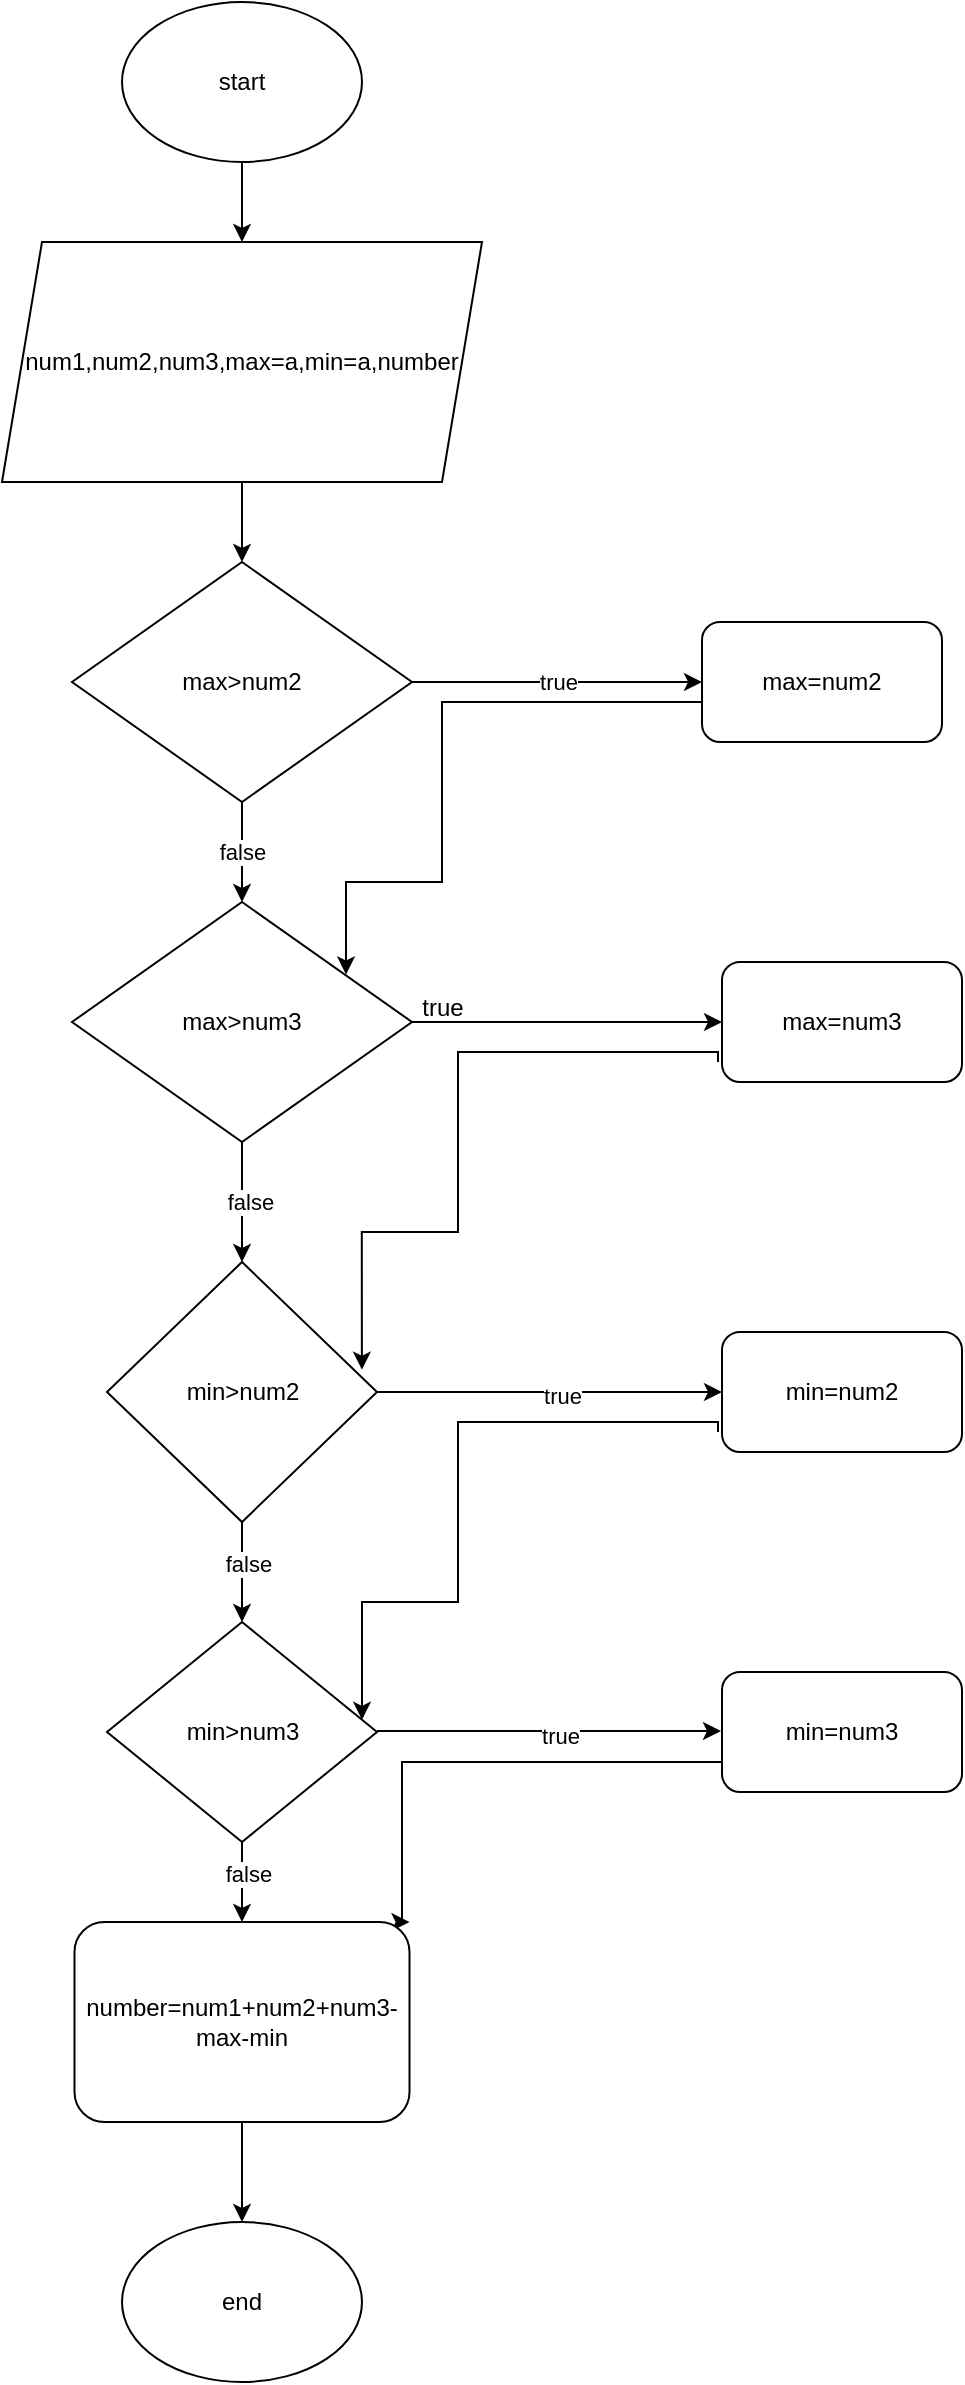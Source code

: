 <mxfile version="22.0.3" type="device">
  <diagram id="C5RBs43oDa-KdzZeNtuy" name="Page-1">
    <mxGraphModel dx="1036" dy="606" grid="1" gridSize="10" guides="1" tooltips="1" connect="1" arrows="1" fold="1" page="1" pageScale="1" pageWidth="827" pageHeight="1169" math="0" shadow="0">
      <root>
        <mxCell id="WIyWlLk6GJQsqaUBKTNV-0" />
        <mxCell id="WIyWlLk6GJQsqaUBKTNV-1" parent="WIyWlLk6GJQsqaUBKTNV-0" />
        <mxCell id="MLnVwpXvPS_MH8pCmM1l-2" style="edgeStyle=orthogonalEdgeStyle;rounded=0;orthogonalLoop=1;jettySize=auto;html=1;" parent="WIyWlLk6GJQsqaUBKTNV-1" source="MLnVwpXvPS_MH8pCmM1l-0" target="MLnVwpXvPS_MH8pCmM1l-1" edge="1">
          <mxGeometry relative="1" as="geometry" />
        </mxCell>
        <mxCell id="MLnVwpXvPS_MH8pCmM1l-0" value="start" style="ellipse;whiteSpace=wrap;html=1;" parent="WIyWlLk6GJQsqaUBKTNV-1" vertex="1">
          <mxGeometry x="320" y="60" width="120" height="80" as="geometry" />
        </mxCell>
        <mxCell id="MLnVwpXvPS_MH8pCmM1l-4" style="edgeStyle=orthogonalEdgeStyle;rounded=0;orthogonalLoop=1;jettySize=auto;html=1;entryX=0.5;entryY=0;entryDx=0;entryDy=0;" parent="WIyWlLk6GJQsqaUBKTNV-1" source="MLnVwpXvPS_MH8pCmM1l-1" target="MLnVwpXvPS_MH8pCmM1l-3" edge="1">
          <mxGeometry relative="1" as="geometry" />
        </mxCell>
        <mxCell id="MLnVwpXvPS_MH8pCmM1l-1" value="num1,num2,num3,max=a,min=a,number" style="shape=parallelogram;perimeter=parallelogramPerimeter;whiteSpace=wrap;html=1;fixedSize=1;" parent="WIyWlLk6GJQsqaUBKTNV-1" vertex="1">
          <mxGeometry x="260" y="180" width="240" height="120" as="geometry" />
        </mxCell>
        <mxCell id="MLnVwpXvPS_MH8pCmM1l-8" value="true" style="edgeStyle=orthogonalEdgeStyle;rounded=0;orthogonalLoop=1;jettySize=auto;html=1;entryX=0;entryY=0.5;entryDx=0;entryDy=0;" parent="WIyWlLk6GJQsqaUBKTNV-1" source="MLnVwpXvPS_MH8pCmM1l-3" target="MLnVwpXvPS_MH8pCmM1l-7" edge="1">
          <mxGeometry relative="1" as="geometry" />
        </mxCell>
        <mxCell id="MLnVwpXvPS_MH8pCmM1l-14" value="false" style="edgeStyle=orthogonalEdgeStyle;rounded=0;orthogonalLoop=1;jettySize=auto;html=1;entryX=0.5;entryY=0;entryDx=0;entryDy=0;" parent="WIyWlLk6GJQsqaUBKTNV-1" source="MLnVwpXvPS_MH8pCmM1l-3" target="MLnVwpXvPS_MH8pCmM1l-5" edge="1">
          <mxGeometry relative="1" as="geometry" />
        </mxCell>
        <mxCell id="MLnVwpXvPS_MH8pCmM1l-3" value="max&amp;gt;num2" style="rhombus;whiteSpace=wrap;html=1;" parent="WIyWlLk6GJQsqaUBKTNV-1" vertex="1">
          <mxGeometry x="295" y="340" width="170" height="120" as="geometry" />
        </mxCell>
        <mxCell id="MLnVwpXvPS_MH8pCmM1l-21" style="edgeStyle=orthogonalEdgeStyle;rounded=0;orthogonalLoop=1;jettySize=auto;html=1;entryX=0.5;entryY=0;entryDx=0;entryDy=0;" parent="WIyWlLk6GJQsqaUBKTNV-1" source="MLnVwpXvPS_MH8pCmM1l-5" target="MLnVwpXvPS_MH8pCmM1l-20" edge="1">
          <mxGeometry relative="1" as="geometry" />
        </mxCell>
        <mxCell id="MLnVwpXvPS_MH8pCmM1l-30" value="false" style="edgeLabel;html=1;align=center;verticalAlign=middle;resizable=0;points=[];" parent="MLnVwpXvPS_MH8pCmM1l-21" vertex="1" connectable="0">
          <mxGeometry x="-0.015" y="4" relative="1" as="geometry">
            <mxPoint as="offset" />
          </mxGeometry>
        </mxCell>
        <mxCell id="GuWm_MDmoV0daN79UFI8-3" style="edgeStyle=orthogonalEdgeStyle;rounded=0;orthogonalLoop=1;jettySize=auto;html=1;exitX=1;exitY=0.5;exitDx=0;exitDy=0;entryX=0;entryY=0.5;entryDx=0;entryDy=0;" edge="1" parent="WIyWlLk6GJQsqaUBKTNV-1" source="MLnVwpXvPS_MH8pCmM1l-5" target="MLnVwpXvPS_MH8pCmM1l-17">
          <mxGeometry relative="1" as="geometry" />
        </mxCell>
        <mxCell id="MLnVwpXvPS_MH8pCmM1l-5" value="max&amp;gt;num3" style="rhombus;whiteSpace=wrap;html=1;" parent="WIyWlLk6GJQsqaUBKTNV-1" vertex="1">
          <mxGeometry x="295" y="510" width="170" height="120" as="geometry" />
        </mxCell>
        <mxCell id="GuWm_MDmoV0daN79UFI8-5" style="edgeStyle=orthogonalEdgeStyle;rounded=0;orthogonalLoop=1;jettySize=auto;html=1;exitX=0;exitY=0.75;exitDx=0;exitDy=0;entryX=0.806;entryY=0.302;entryDx=0;entryDy=0;entryPerimeter=0;" edge="1" parent="WIyWlLk6GJQsqaUBKTNV-1" source="MLnVwpXvPS_MH8pCmM1l-7" target="MLnVwpXvPS_MH8pCmM1l-5">
          <mxGeometry relative="1" as="geometry">
            <mxPoint x="430" y="500" as="targetPoint" />
            <Array as="points">
              <mxPoint x="610" y="410" />
              <mxPoint x="480" y="410" />
              <mxPoint x="480" y="500" />
              <mxPoint x="432" y="500" />
            </Array>
          </mxGeometry>
        </mxCell>
        <mxCell id="MLnVwpXvPS_MH8pCmM1l-7" value="max=num2" style="rounded=1;whiteSpace=wrap;html=1;" parent="WIyWlLk6GJQsqaUBKTNV-1" vertex="1">
          <mxGeometry x="610" y="370" width="120" height="60" as="geometry" />
        </mxCell>
        <mxCell id="MLnVwpXvPS_MH8pCmM1l-17" value="max=num3" style="rounded=1;whiteSpace=wrap;html=1;" parent="WIyWlLk6GJQsqaUBKTNV-1" vertex="1">
          <mxGeometry x="620" y="540" width="120" height="60" as="geometry" />
        </mxCell>
        <mxCell id="MLnVwpXvPS_MH8pCmM1l-24" style="edgeStyle=orthogonalEdgeStyle;rounded=0;orthogonalLoop=1;jettySize=auto;html=1;entryX=0;entryY=0.5;entryDx=0;entryDy=0;" parent="WIyWlLk6GJQsqaUBKTNV-1" source="MLnVwpXvPS_MH8pCmM1l-20" target="MLnVwpXvPS_MH8pCmM1l-23" edge="1">
          <mxGeometry relative="1" as="geometry" />
        </mxCell>
        <mxCell id="MLnVwpXvPS_MH8pCmM1l-25" value="true" style="edgeLabel;html=1;align=center;verticalAlign=middle;resizable=0;points=[];" parent="MLnVwpXvPS_MH8pCmM1l-24" vertex="1" connectable="0">
          <mxGeometry x="0.065" y="-2" relative="1" as="geometry">
            <mxPoint as="offset" />
          </mxGeometry>
        </mxCell>
        <mxCell id="MLnVwpXvPS_MH8pCmM1l-27" style="edgeStyle=orthogonalEdgeStyle;rounded=0;orthogonalLoop=1;jettySize=auto;html=1;entryX=0.5;entryY=0;entryDx=0;entryDy=0;" parent="WIyWlLk6GJQsqaUBKTNV-1" source="MLnVwpXvPS_MH8pCmM1l-20" target="MLnVwpXvPS_MH8pCmM1l-26" edge="1">
          <mxGeometry relative="1" as="geometry" />
        </mxCell>
        <mxCell id="MLnVwpXvPS_MH8pCmM1l-31" value="false" style="edgeLabel;html=1;align=center;verticalAlign=middle;resizable=0;points=[];" parent="MLnVwpXvPS_MH8pCmM1l-27" vertex="1" connectable="0">
          <mxGeometry x="-0.153" y="3" relative="1" as="geometry">
            <mxPoint as="offset" />
          </mxGeometry>
        </mxCell>
        <mxCell id="MLnVwpXvPS_MH8pCmM1l-20" value="min&amp;gt;num2" style="rhombus;whiteSpace=wrap;html=1;" parent="WIyWlLk6GJQsqaUBKTNV-1" vertex="1">
          <mxGeometry x="312.5" y="690" width="135" height="130" as="geometry" />
        </mxCell>
        <mxCell id="MLnVwpXvPS_MH8pCmM1l-23" value="min=num2" style="rounded=1;whiteSpace=wrap;html=1;" parent="WIyWlLk6GJQsqaUBKTNV-1" vertex="1">
          <mxGeometry x="620" y="725" width="120" height="60" as="geometry" />
        </mxCell>
        <mxCell id="MLnVwpXvPS_MH8pCmM1l-35" style="edgeStyle=orthogonalEdgeStyle;rounded=0;orthogonalLoop=1;jettySize=auto;html=1;entryX=0.5;entryY=0;entryDx=0;entryDy=0;" parent="WIyWlLk6GJQsqaUBKTNV-1" source="MLnVwpXvPS_MH8pCmM1l-26" target="MLnVwpXvPS_MH8pCmM1l-36" edge="1">
          <mxGeometry relative="1" as="geometry">
            <mxPoint x="320" y="1430" as="targetPoint" />
          </mxGeometry>
        </mxCell>
        <mxCell id="MLnVwpXvPS_MH8pCmM1l-41" value="false" style="edgeLabel;html=1;align=center;verticalAlign=middle;resizable=0;points=[];" parent="MLnVwpXvPS_MH8pCmM1l-35" vertex="1" connectable="0">
          <mxGeometry x="-0.196" y="3" relative="1" as="geometry">
            <mxPoint as="offset" />
          </mxGeometry>
        </mxCell>
        <mxCell id="MLnVwpXvPS_MH8pCmM1l-26" value="min&amp;gt;num3" style="rhombus;whiteSpace=wrap;html=1;" parent="WIyWlLk6GJQsqaUBKTNV-1" vertex="1">
          <mxGeometry x="312.5" y="870" width="135" height="110" as="geometry" />
        </mxCell>
        <mxCell id="GuWm_MDmoV0daN79UFI8-12" style="edgeStyle=orthogonalEdgeStyle;rounded=0;orthogonalLoop=1;jettySize=auto;html=1;exitX=0;exitY=0.75;exitDx=0;exitDy=0;entryX=1;entryY=0;entryDx=0;entryDy=0;" edge="1" parent="WIyWlLk6GJQsqaUBKTNV-1" source="MLnVwpXvPS_MH8pCmM1l-32" target="MLnVwpXvPS_MH8pCmM1l-36">
          <mxGeometry relative="1" as="geometry">
            <mxPoint x="460" y="940" as="targetPoint" />
            <Array as="points">
              <mxPoint x="460" y="940" />
              <mxPoint x="460" y="1020" />
            </Array>
          </mxGeometry>
        </mxCell>
        <mxCell id="MLnVwpXvPS_MH8pCmM1l-32" value="min=num3" style="rounded=1;whiteSpace=wrap;html=1;" parent="WIyWlLk6GJQsqaUBKTNV-1" vertex="1">
          <mxGeometry x="620" y="895" width="120" height="60" as="geometry" />
        </mxCell>
        <mxCell id="GuWm_MDmoV0daN79UFI8-13" style="edgeStyle=orthogonalEdgeStyle;rounded=0;orthogonalLoop=1;jettySize=auto;html=1;exitX=0.5;exitY=1;exitDx=0;exitDy=0;" edge="1" parent="WIyWlLk6GJQsqaUBKTNV-1" source="MLnVwpXvPS_MH8pCmM1l-36" target="MLnVwpXvPS_MH8pCmM1l-37">
          <mxGeometry relative="1" as="geometry" />
        </mxCell>
        <mxCell id="MLnVwpXvPS_MH8pCmM1l-36" value="number=num1+num2+num3-max-min" style="rounded=1;whiteSpace=wrap;html=1;" parent="WIyWlLk6GJQsqaUBKTNV-1" vertex="1">
          <mxGeometry x="296.25" y="1020" width="167.5" height="100" as="geometry" />
        </mxCell>
        <mxCell id="MLnVwpXvPS_MH8pCmM1l-37" value="end" style="ellipse;whiteSpace=wrap;html=1;" parent="WIyWlLk6GJQsqaUBKTNV-1" vertex="1">
          <mxGeometry x="320" y="1170" width="120" height="80" as="geometry" />
        </mxCell>
        <mxCell id="GuWm_MDmoV0daN79UFI8-4" value="true" style="text;html=1;align=center;verticalAlign=middle;resizable=0;points=[];autosize=1;strokeColor=none;fillColor=none;" vertex="1" parent="WIyWlLk6GJQsqaUBKTNV-1">
          <mxGeometry x="460" y="548" width="40" height="30" as="geometry" />
        </mxCell>
        <mxCell id="GuWm_MDmoV0daN79UFI8-6" style="edgeStyle=orthogonalEdgeStyle;rounded=0;orthogonalLoop=1;jettySize=auto;html=1;exitX=0;exitY=0.75;exitDx=0;exitDy=0;entryX=0.944;entryY=0.414;entryDx=0;entryDy=0;entryPerimeter=0;" edge="1" parent="WIyWlLk6GJQsqaUBKTNV-1" target="MLnVwpXvPS_MH8pCmM1l-20">
          <mxGeometry relative="1" as="geometry">
            <mxPoint x="440" y="721" as="targetPoint" />
            <mxPoint x="618" y="590" as="sourcePoint" />
            <Array as="points">
              <mxPoint x="618" y="585" />
              <mxPoint x="488" y="585" />
              <mxPoint x="488" y="675" />
              <mxPoint x="440" y="675" />
            </Array>
          </mxGeometry>
        </mxCell>
        <mxCell id="GuWm_MDmoV0daN79UFI8-7" style="edgeStyle=orthogonalEdgeStyle;rounded=0;orthogonalLoop=1;jettySize=auto;html=1;exitX=0;exitY=0.75;exitDx=0;exitDy=0;" edge="1" parent="WIyWlLk6GJQsqaUBKTNV-1" target="MLnVwpXvPS_MH8pCmM1l-26">
          <mxGeometry relative="1" as="geometry">
            <mxPoint x="440" y="890" as="targetPoint" />
            <mxPoint x="618" y="775" as="sourcePoint" />
            <Array as="points">
              <mxPoint x="618" y="770" />
              <mxPoint x="488" y="770" />
              <mxPoint x="488" y="860" />
              <mxPoint x="440" y="860" />
            </Array>
          </mxGeometry>
        </mxCell>
        <mxCell id="GuWm_MDmoV0daN79UFI8-8" style="edgeStyle=orthogonalEdgeStyle;rounded=0;orthogonalLoop=1;jettySize=auto;html=1;entryX=0;entryY=0.5;entryDx=0;entryDy=0;" edge="1" parent="WIyWlLk6GJQsqaUBKTNV-1">
          <mxGeometry relative="1" as="geometry">
            <mxPoint x="447.5" y="924.5" as="sourcePoint" />
            <mxPoint x="619.5" y="924.5" as="targetPoint" />
          </mxGeometry>
        </mxCell>
        <mxCell id="GuWm_MDmoV0daN79UFI8-9" value="true" style="edgeLabel;html=1;align=center;verticalAlign=middle;resizable=0;points=[];" vertex="1" connectable="0" parent="GuWm_MDmoV0daN79UFI8-8">
          <mxGeometry x="0.065" y="-2" relative="1" as="geometry">
            <mxPoint as="offset" />
          </mxGeometry>
        </mxCell>
      </root>
    </mxGraphModel>
  </diagram>
</mxfile>
